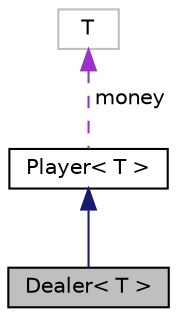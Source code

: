 digraph "Dealer&lt; T &gt;"
{
  edge [fontname="Helvetica",fontsize="10",labelfontname="Helvetica",labelfontsize="10"];
  node [fontname="Helvetica",fontsize="10",shape=record];
  Node2 [label="Dealer\< T \>",height=0.2,width=0.4,color="black", fillcolor="grey75", style="filled", fontcolor="black"];
  Node3 -> Node2 [dir="back",color="midnightblue",fontsize="10",style="solid"];
  Node3 [label="Player\< T \>",height=0.2,width=0.4,color="black", fillcolor="white", style="filled",URL="$class_player.html"];
  Node4 -> Node3 [dir="back",color="darkorchid3",fontsize="10",style="dashed",label=" money" ];
  Node4 [label="T",height=0.2,width=0.4,color="grey75", fillcolor="white", style="filled"];
}
